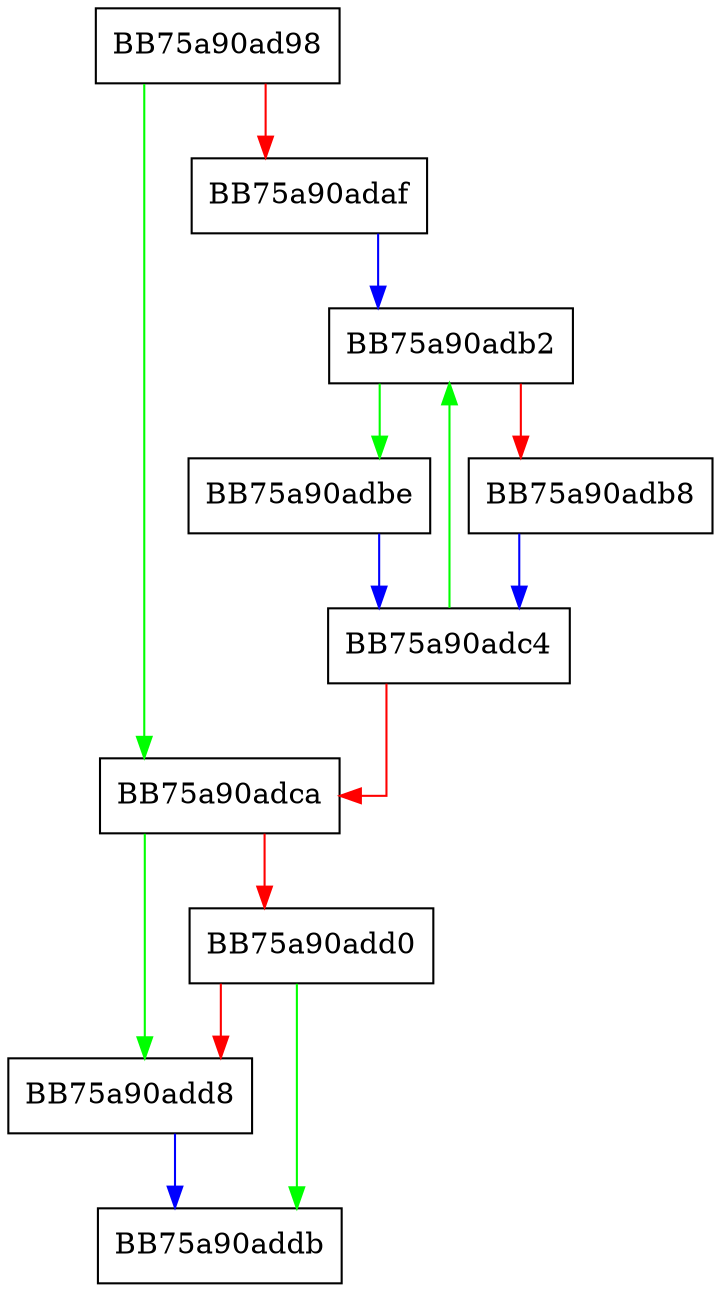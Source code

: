 digraph find {
  node [shape="box"];
  graph [splines=ortho];
  BB75a90ad98 -> BB75a90adca [color="green"];
  BB75a90ad98 -> BB75a90adaf [color="red"];
  BB75a90adaf -> BB75a90adb2 [color="blue"];
  BB75a90adb2 -> BB75a90adbe [color="green"];
  BB75a90adb2 -> BB75a90adb8 [color="red"];
  BB75a90adb8 -> BB75a90adc4 [color="blue"];
  BB75a90adbe -> BB75a90adc4 [color="blue"];
  BB75a90adc4 -> BB75a90adb2 [color="green"];
  BB75a90adc4 -> BB75a90adca [color="red"];
  BB75a90adca -> BB75a90add8 [color="green"];
  BB75a90adca -> BB75a90add0 [color="red"];
  BB75a90add0 -> BB75a90addb [color="green"];
  BB75a90add0 -> BB75a90add8 [color="red"];
  BB75a90add8 -> BB75a90addb [color="blue"];
}